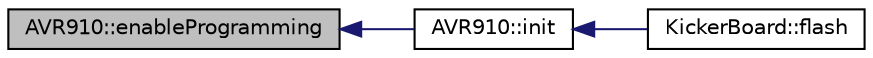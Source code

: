 digraph "AVR910::enableProgramming"
{
  edge [fontname="Helvetica",fontsize="10",labelfontname="Helvetica",labelfontsize="10"];
  node [fontname="Helvetica",fontsize="10",shape=record];
  rankdir="LR";
  Node25 [label="AVR910::enableProgramming",height=0.2,width=0.4,color="black", fillcolor="grey75", style="filled", fontcolor="black"];
  Node25 -> Node26 [dir="back",color="midnightblue",fontsize="10",style="solid",fontname="Helvetica"];
  Node26 [label="AVR910::init",height=0.2,width=0.4,color="black", fillcolor="white", style="filled",URL="$class_a_v_r910.html#a8af9bfcbc0a4fdea5a9909b6125faaa0",tooltip="Sends an enable programming command, allowing device registers to be read and commands sent..."];
  Node26 -> Node27 [dir="back",color="midnightblue",fontsize="10",style="solid",fontname="Helvetica"];
  Node27 [label="KickerBoard::flash",height=0.2,width=0.4,color="black", fillcolor="white", style="filled",URL="$class_kicker_board.html#a61455be0828684366a62465ddb33fdb5",tooltip="Reflashes the program on the kicker board MCU with the default binary found in the device-bins/kicker..."];
}
